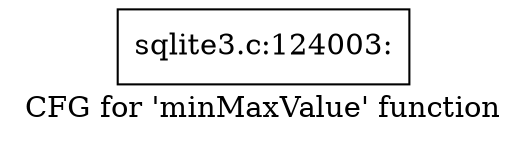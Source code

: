 digraph "CFG for 'minMaxValue' function" {
	label="CFG for 'minMaxValue' function";

	Node0x55c0f87811b0 [shape=record,label="{sqlite3.c:124003:}"];
}
